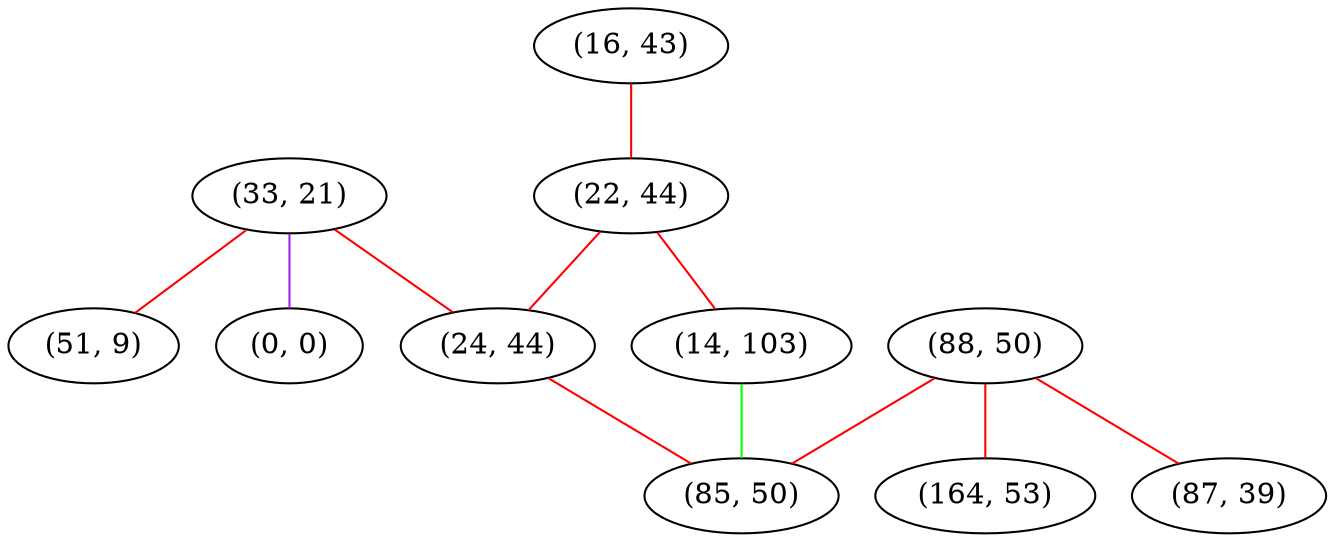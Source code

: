 graph "" {
"(33, 21)";
"(16, 43)";
"(51, 9)";
"(88, 50)";
"(22, 44)";
"(14, 103)";
"(0, 0)";
"(24, 44)";
"(164, 53)";
"(85, 50)";
"(87, 39)";
"(33, 21)" -- "(51, 9)"  [color=red, key=0, weight=1];
"(33, 21)" -- "(0, 0)"  [color=purple, key=0, weight=4];
"(33, 21)" -- "(24, 44)"  [color=red, key=0, weight=1];
"(16, 43)" -- "(22, 44)"  [color=red, key=0, weight=1];
"(88, 50)" -- "(164, 53)"  [color=red, key=0, weight=1];
"(88, 50)" -- "(85, 50)"  [color=red, key=0, weight=1];
"(88, 50)" -- "(87, 39)"  [color=red, key=0, weight=1];
"(22, 44)" -- "(14, 103)"  [color=red, key=0, weight=1];
"(22, 44)" -- "(24, 44)"  [color=red, key=0, weight=1];
"(14, 103)" -- "(85, 50)"  [color=green, key=0, weight=2];
"(24, 44)" -- "(85, 50)"  [color=red, key=0, weight=1];
}

